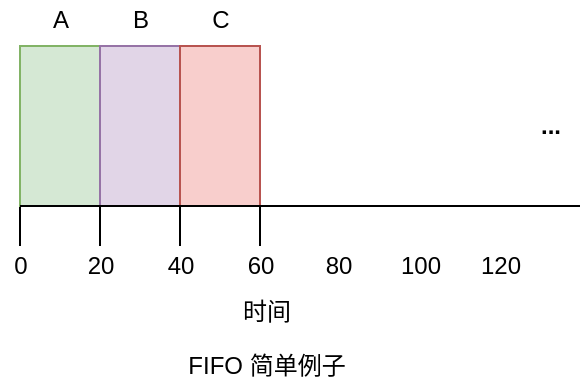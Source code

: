 <mxfile version="14.5.1" type="github">
  <diagram id="YSlZazGuL2Ad1kEJ1YM0" name="第 1 页">
    <mxGraphModel dx="1422" dy="706" grid="1" gridSize="10" guides="1" tooltips="1" connect="1" arrows="1" fold="1" page="1" pageScale="1" pageWidth="827" pageHeight="1169" math="0" shadow="0">
      <root>
        <mxCell id="0" />
        <mxCell id="1" parent="0" />
        <mxCell id="4ucDftV_e2zZ3TF2XLAY-1" value="&lt;b&gt;...&lt;/b&gt;" style="text;html=1;align=center;verticalAlign=middle;resizable=0;points=[];autosize=1;" vertex="1" parent="1">
          <mxGeometry x="410" y="110" width="30" height="20" as="geometry" />
        </mxCell>
        <mxCell id="4ucDftV_e2zZ3TF2XLAY-2" style="edgeStyle=orthogonalEdgeStyle;rounded=0;orthogonalLoop=1;jettySize=auto;html=1;exitX=0;exitY=1;exitDx=0;exitDy=0;endArrow=none;endFill=0;" edge="1" parent="1" source="4ucDftV_e2zZ3TF2XLAY-8">
          <mxGeometry relative="1" as="geometry">
            <mxPoint x="160" y="180" as="targetPoint" />
          </mxGeometry>
        </mxCell>
        <mxCell id="4ucDftV_e2zZ3TF2XLAY-3" style="edgeStyle=orthogonalEdgeStyle;rounded=0;orthogonalLoop=1;jettySize=auto;html=1;exitX=0;exitY=1;exitDx=0;exitDy=0;endArrow=none;endFill=0;" edge="1" parent="1" source="4ucDftV_e2zZ3TF2XLAY-9">
          <mxGeometry relative="1" as="geometry">
            <mxPoint x="200" y="180" as="targetPoint" />
          </mxGeometry>
        </mxCell>
        <mxCell id="4ucDftV_e2zZ3TF2XLAY-4" style="edgeStyle=orthogonalEdgeStyle;rounded=0;orthogonalLoop=1;jettySize=auto;html=1;exitX=1;exitY=1;exitDx=0;exitDy=0;endArrow=none;endFill=0;" edge="1" parent="1" source="4ucDftV_e2zZ3TF2XLAY-9">
          <mxGeometry relative="1" as="geometry">
            <mxPoint x="240" y="180" as="targetPoint" />
          </mxGeometry>
        </mxCell>
        <mxCell id="4ucDftV_e2zZ3TF2XLAY-5" style="edgeStyle=orthogonalEdgeStyle;rounded=0;orthogonalLoop=1;jettySize=auto;html=1;exitX=1;exitY=1;exitDx=0;exitDy=0;endArrow=none;endFill=0;" edge="1" parent="1" source="4ucDftV_e2zZ3TF2XLAY-13">
          <mxGeometry relative="1" as="geometry">
            <mxPoint x="280" y="180" as="targetPoint" />
          </mxGeometry>
        </mxCell>
        <mxCell id="4ucDftV_e2zZ3TF2XLAY-6" value="" style="group" vertex="1" connectable="0" parent="1">
          <mxGeometry x="150" y="57" width="145" height="143" as="geometry" />
        </mxCell>
        <mxCell id="4ucDftV_e2zZ3TF2XLAY-7" value="" style="group" vertex="1" connectable="0" parent="4ucDftV_e2zZ3TF2XLAY-6">
          <mxGeometry x="10" width="120" height="103" as="geometry" />
        </mxCell>
        <mxCell id="4ucDftV_e2zZ3TF2XLAY-8" value="" style="rounded=0;whiteSpace=wrap;html=1;fillColor=#d5e8d4;strokeColor=#82b366;" vertex="1" parent="4ucDftV_e2zZ3TF2XLAY-7">
          <mxGeometry y="23" width="40" height="80" as="geometry" />
        </mxCell>
        <mxCell id="4ucDftV_e2zZ3TF2XLAY-9" value="" style="rounded=0;whiteSpace=wrap;html=1;fillColor=#e1d5e7;strokeColor=#9673a6;" vertex="1" parent="4ucDftV_e2zZ3TF2XLAY-7">
          <mxGeometry x="40" y="23" width="40" height="80" as="geometry" />
        </mxCell>
        <mxCell id="4ucDftV_e2zZ3TF2XLAY-10" value="A" style="text;html=1;align=center;verticalAlign=middle;resizable=0;points=[];autosize=1;" vertex="1" parent="4ucDftV_e2zZ3TF2XLAY-7">
          <mxGeometry x="10" width="20" height="20" as="geometry" />
        </mxCell>
        <mxCell id="4ucDftV_e2zZ3TF2XLAY-11" value="B" style="text;html=1;align=center;verticalAlign=middle;resizable=0;points=[];autosize=1;" vertex="1" parent="4ucDftV_e2zZ3TF2XLAY-7">
          <mxGeometry x="50" width="20" height="20" as="geometry" />
        </mxCell>
        <mxCell id="4ucDftV_e2zZ3TF2XLAY-12" value="" style="group" vertex="1" connectable="0" parent="4ucDftV_e2zZ3TF2XLAY-7">
          <mxGeometry x="80" width="40" height="103" as="geometry" />
        </mxCell>
        <mxCell id="4ucDftV_e2zZ3TF2XLAY-13" value="" style="rounded=0;whiteSpace=wrap;html=1;fillColor=#f8cecc;strokeColor=#b85450;" vertex="1" parent="4ucDftV_e2zZ3TF2XLAY-12">
          <mxGeometry y="23" width="40" height="80" as="geometry" />
        </mxCell>
        <mxCell id="4ucDftV_e2zZ3TF2XLAY-14" value="C" style="text;html=1;align=center;verticalAlign=middle;resizable=0;points=[];autosize=1;" vertex="1" parent="4ucDftV_e2zZ3TF2XLAY-12">
          <mxGeometry x="10" width="20" height="20" as="geometry" />
        </mxCell>
        <mxCell id="4ucDftV_e2zZ3TF2XLAY-15" value="0" style="text;html=1;align=center;verticalAlign=middle;resizable=0;points=[];autosize=1;" vertex="1" parent="4ucDftV_e2zZ3TF2XLAY-6">
          <mxGeometry y="123" width="20" height="20" as="geometry" />
        </mxCell>
        <mxCell id="4ucDftV_e2zZ3TF2XLAY-16" value="20" style="text;html=1;align=center;verticalAlign=middle;resizable=0;points=[];autosize=1;" vertex="1" parent="4ucDftV_e2zZ3TF2XLAY-6">
          <mxGeometry x="35" y="123" width="30" height="20" as="geometry" />
        </mxCell>
        <mxCell id="4ucDftV_e2zZ3TF2XLAY-17" value="40" style="text;html=1;align=center;verticalAlign=middle;resizable=0;points=[];autosize=1;" vertex="1" parent="4ucDftV_e2zZ3TF2XLAY-6">
          <mxGeometry x="75" y="123" width="30" height="20" as="geometry" />
        </mxCell>
        <mxCell id="4ucDftV_e2zZ3TF2XLAY-18" value="60" style="text;html=1;align=center;verticalAlign=middle;resizable=0;points=[];autosize=1;" vertex="1" parent="4ucDftV_e2zZ3TF2XLAY-6">
          <mxGeometry x="115" y="123" width="30" height="20" as="geometry" />
        </mxCell>
        <mxCell id="4ucDftV_e2zZ3TF2XLAY-34" value="时间" style="text;html=1;align=center;verticalAlign=middle;resizable=0;points=[];autosize=1;" vertex="1" parent="1">
          <mxGeometry x="263" y="203" width="40" height="20" as="geometry" />
        </mxCell>
        <mxCell id="4ucDftV_e2zZ3TF2XLAY-36" value="" style="endArrow=none;html=1;" edge="1" parent="1">
          <mxGeometry width="50" height="50" relative="1" as="geometry">
            <mxPoint x="160" y="160" as="sourcePoint" />
            <mxPoint x="440" y="160" as="targetPoint" />
          </mxGeometry>
        </mxCell>
        <mxCell id="4ucDftV_e2zZ3TF2XLAY-38" value="80" style="text;html=1;align=center;verticalAlign=middle;resizable=0;points=[];autosize=1;" vertex="1" parent="1">
          <mxGeometry x="304" y="180" width="30" height="20" as="geometry" />
        </mxCell>
        <mxCell id="4ucDftV_e2zZ3TF2XLAY-39" value="100" style="text;html=1;align=center;verticalAlign=middle;resizable=0;points=[];autosize=1;" vertex="1" parent="1">
          <mxGeometry x="340" y="180" width="40" height="20" as="geometry" />
        </mxCell>
        <mxCell id="4ucDftV_e2zZ3TF2XLAY-40" value="120" style="text;html=1;align=center;verticalAlign=middle;resizable=0;points=[];autosize=1;" vertex="1" parent="1">
          <mxGeometry x="380" y="180" width="40" height="20" as="geometry" />
        </mxCell>
        <mxCell id="4ucDftV_e2zZ3TF2XLAY-41" value="FIFO 简单例子" style="text;html=1;align=center;verticalAlign=middle;resizable=0;points=[];autosize=1;" vertex="1" parent="1">
          <mxGeometry x="238" y="230" width="90" height="20" as="geometry" />
        </mxCell>
      </root>
    </mxGraphModel>
  </diagram>
</mxfile>
